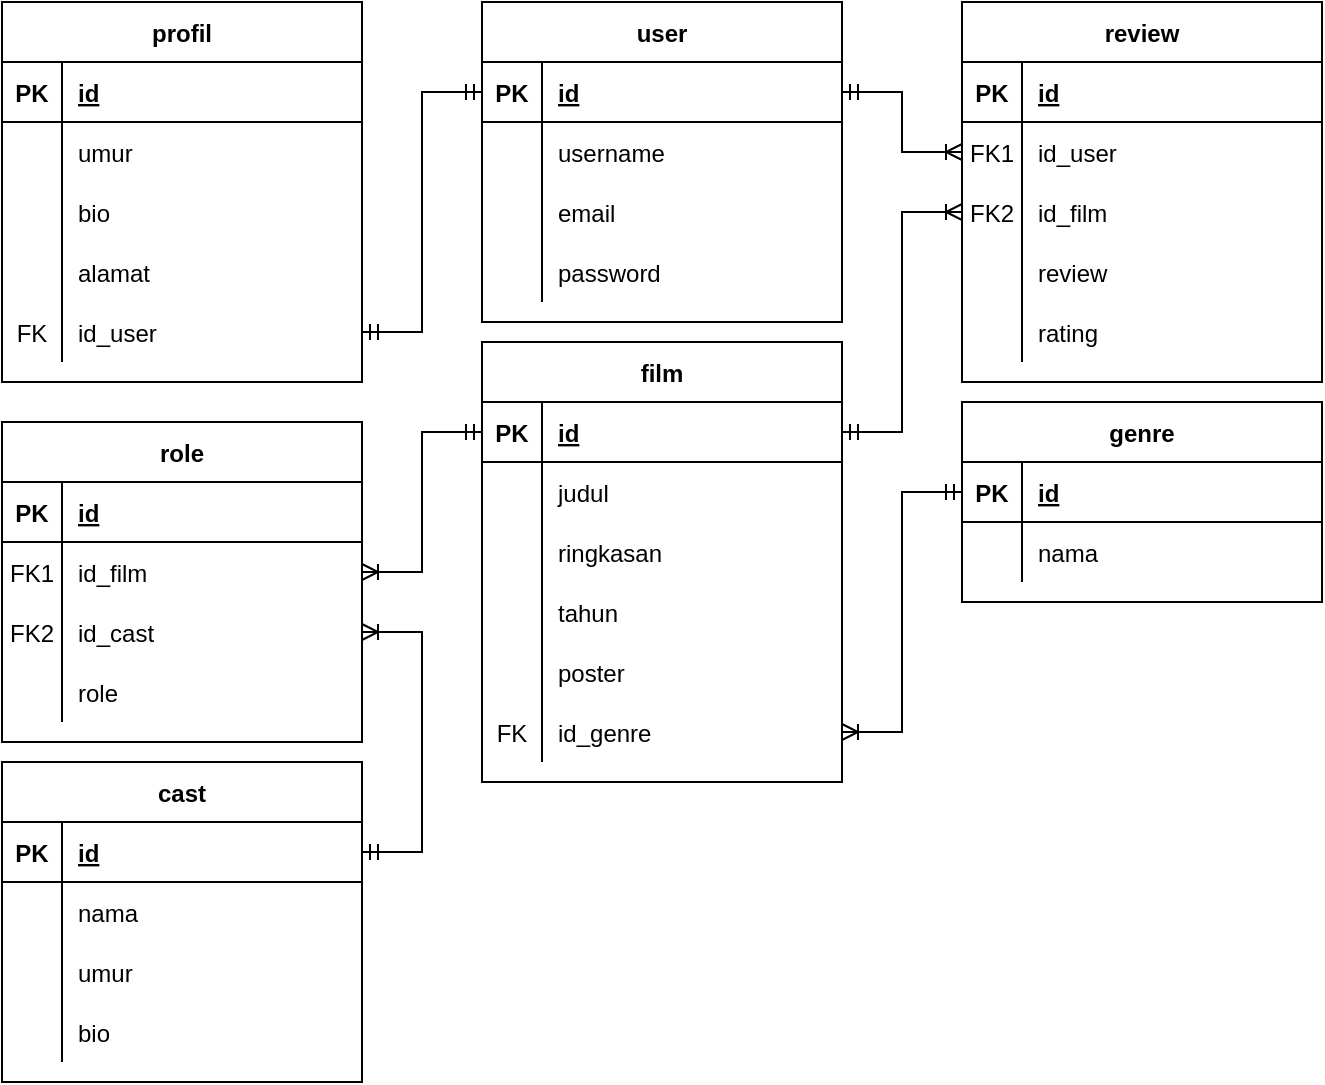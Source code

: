 <mxfile version="18.0.2" type="device"><diagram id="IF0geyJbrgogK6sdRAWx" name="Page-1"><mxGraphModel dx="1104" dy="404" grid="1" gridSize="10" guides="1" tooltips="1" connect="1" arrows="1" fold="1" page="1" pageScale="1" pageWidth="827" pageHeight="1169" math="0" shadow="0"><root><mxCell id="0"/><mxCell id="1" parent="0"/><mxCell id="c_ECfeRhMmFD9z1KkhBh-3" value="profil" style="shape=table;startSize=30;container=1;collapsible=1;childLayout=tableLayout;fixedRows=1;rowLines=0;fontStyle=1;align=center;resizeLast=1;" vertex="1" parent="1"><mxGeometry x="10" y="10" width="180" height="190" as="geometry"/></mxCell><mxCell id="c_ECfeRhMmFD9z1KkhBh-4" value="" style="shape=tableRow;horizontal=0;startSize=0;swimlaneHead=0;swimlaneBody=0;fillColor=none;collapsible=0;dropTarget=0;points=[[0,0.5],[1,0.5]];portConstraint=eastwest;top=0;left=0;right=0;bottom=1;" vertex="1" parent="c_ECfeRhMmFD9z1KkhBh-3"><mxGeometry y="30" width="180" height="30" as="geometry"/></mxCell><mxCell id="c_ECfeRhMmFD9z1KkhBh-5" value="PK" style="shape=partialRectangle;connectable=0;fillColor=none;top=0;left=0;bottom=0;right=0;fontStyle=1;overflow=hidden;" vertex="1" parent="c_ECfeRhMmFD9z1KkhBh-4"><mxGeometry width="30" height="30" as="geometry"><mxRectangle width="30" height="30" as="alternateBounds"/></mxGeometry></mxCell><mxCell id="c_ECfeRhMmFD9z1KkhBh-6" value="id" style="shape=partialRectangle;connectable=0;fillColor=none;top=0;left=0;bottom=0;right=0;align=left;spacingLeft=6;fontStyle=5;overflow=hidden;" vertex="1" parent="c_ECfeRhMmFD9z1KkhBh-4"><mxGeometry x="30" width="150" height="30" as="geometry"><mxRectangle width="150" height="30" as="alternateBounds"/></mxGeometry></mxCell><mxCell id="c_ECfeRhMmFD9z1KkhBh-7" value="" style="shape=tableRow;horizontal=0;startSize=0;swimlaneHead=0;swimlaneBody=0;fillColor=none;collapsible=0;dropTarget=0;points=[[0,0.5],[1,0.5]];portConstraint=eastwest;top=0;left=0;right=0;bottom=0;" vertex="1" parent="c_ECfeRhMmFD9z1KkhBh-3"><mxGeometry y="60" width="180" height="30" as="geometry"/></mxCell><mxCell id="c_ECfeRhMmFD9z1KkhBh-8" value="" style="shape=partialRectangle;connectable=0;fillColor=none;top=0;left=0;bottom=0;right=0;editable=1;overflow=hidden;" vertex="1" parent="c_ECfeRhMmFD9z1KkhBh-7"><mxGeometry width="30" height="30" as="geometry"><mxRectangle width="30" height="30" as="alternateBounds"/></mxGeometry></mxCell><mxCell id="c_ECfeRhMmFD9z1KkhBh-9" value="umur" style="shape=partialRectangle;connectable=0;fillColor=none;top=0;left=0;bottom=0;right=0;align=left;spacingLeft=6;overflow=hidden;" vertex="1" parent="c_ECfeRhMmFD9z1KkhBh-7"><mxGeometry x="30" width="150" height="30" as="geometry"><mxRectangle width="150" height="30" as="alternateBounds"/></mxGeometry></mxCell><mxCell id="c_ECfeRhMmFD9z1KkhBh-10" value="" style="shape=tableRow;horizontal=0;startSize=0;swimlaneHead=0;swimlaneBody=0;fillColor=none;collapsible=0;dropTarget=0;points=[[0,0.5],[1,0.5]];portConstraint=eastwest;top=0;left=0;right=0;bottom=0;" vertex="1" parent="c_ECfeRhMmFD9z1KkhBh-3"><mxGeometry y="90" width="180" height="30" as="geometry"/></mxCell><mxCell id="c_ECfeRhMmFD9z1KkhBh-11" value="" style="shape=partialRectangle;connectable=0;fillColor=none;top=0;left=0;bottom=0;right=0;editable=1;overflow=hidden;" vertex="1" parent="c_ECfeRhMmFD9z1KkhBh-10"><mxGeometry width="30" height="30" as="geometry"><mxRectangle width="30" height="30" as="alternateBounds"/></mxGeometry></mxCell><mxCell id="c_ECfeRhMmFD9z1KkhBh-12" value="bio" style="shape=partialRectangle;connectable=0;fillColor=none;top=0;left=0;bottom=0;right=0;align=left;spacingLeft=6;overflow=hidden;" vertex="1" parent="c_ECfeRhMmFD9z1KkhBh-10"><mxGeometry x="30" width="150" height="30" as="geometry"><mxRectangle width="150" height="30" as="alternateBounds"/></mxGeometry></mxCell><mxCell id="c_ECfeRhMmFD9z1KkhBh-13" value="" style="shape=tableRow;horizontal=0;startSize=0;swimlaneHead=0;swimlaneBody=0;fillColor=none;collapsible=0;dropTarget=0;points=[[0,0.5],[1,0.5]];portConstraint=eastwest;top=0;left=0;right=0;bottom=0;" vertex="1" parent="c_ECfeRhMmFD9z1KkhBh-3"><mxGeometry y="120" width="180" height="30" as="geometry"/></mxCell><mxCell id="c_ECfeRhMmFD9z1KkhBh-14" value="" style="shape=partialRectangle;connectable=0;fillColor=none;top=0;left=0;bottom=0;right=0;editable=1;overflow=hidden;" vertex="1" parent="c_ECfeRhMmFD9z1KkhBh-13"><mxGeometry width="30" height="30" as="geometry"><mxRectangle width="30" height="30" as="alternateBounds"/></mxGeometry></mxCell><mxCell id="c_ECfeRhMmFD9z1KkhBh-15" value="alamat" style="shape=partialRectangle;connectable=0;fillColor=none;top=0;left=0;bottom=0;right=0;align=left;spacingLeft=6;overflow=hidden;" vertex="1" parent="c_ECfeRhMmFD9z1KkhBh-13"><mxGeometry x="30" width="150" height="30" as="geometry"><mxRectangle width="150" height="30" as="alternateBounds"/></mxGeometry></mxCell><mxCell id="c_ECfeRhMmFD9z1KkhBh-88" value="" style="shape=tableRow;horizontal=0;startSize=0;swimlaneHead=0;swimlaneBody=0;fillColor=none;collapsible=0;dropTarget=0;points=[[0,0.5],[1,0.5]];portConstraint=eastwest;top=0;left=0;right=0;bottom=0;" vertex="1" parent="c_ECfeRhMmFD9z1KkhBh-3"><mxGeometry y="150" width="180" height="30" as="geometry"/></mxCell><mxCell id="c_ECfeRhMmFD9z1KkhBh-89" value="FK" style="shape=partialRectangle;connectable=0;fillColor=none;top=0;left=0;bottom=0;right=0;editable=1;overflow=hidden;" vertex="1" parent="c_ECfeRhMmFD9z1KkhBh-88"><mxGeometry width="30" height="30" as="geometry"><mxRectangle width="30" height="30" as="alternateBounds"/></mxGeometry></mxCell><mxCell id="c_ECfeRhMmFD9z1KkhBh-90" value="id_user" style="shape=partialRectangle;connectable=0;fillColor=none;top=0;left=0;bottom=0;right=0;align=left;spacingLeft=6;overflow=hidden;" vertex="1" parent="c_ECfeRhMmFD9z1KkhBh-88"><mxGeometry x="30" width="150" height="30" as="geometry"><mxRectangle width="150" height="30" as="alternateBounds"/></mxGeometry></mxCell><mxCell id="c_ECfeRhMmFD9z1KkhBh-16" value="user" style="shape=table;startSize=30;container=1;collapsible=1;childLayout=tableLayout;fixedRows=1;rowLines=0;fontStyle=1;align=center;resizeLast=1;" vertex="1" parent="1"><mxGeometry x="250" y="10" width="180" height="160" as="geometry"/></mxCell><mxCell id="c_ECfeRhMmFD9z1KkhBh-17" value="" style="shape=tableRow;horizontal=0;startSize=0;swimlaneHead=0;swimlaneBody=0;fillColor=none;collapsible=0;dropTarget=0;points=[[0,0.5],[1,0.5]];portConstraint=eastwest;top=0;left=0;right=0;bottom=1;" vertex="1" parent="c_ECfeRhMmFD9z1KkhBh-16"><mxGeometry y="30" width="180" height="30" as="geometry"/></mxCell><mxCell id="c_ECfeRhMmFD9z1KkhBh-18" value="PK" style="shape=partialRectangle;connectable=0;fillColor=none;top=0;left=0;bottom=0;right=0;fontStyle=1;overflow=hidden;" vertex="1" parent="c_ECfeRhMmFD9z1KkhBh-17"><mxGeometry width="30" height="30" as="geometry"><mxRectangle width="30" height="30" as="alternateBounds"/></mxGeometry></mxCell><mxCell id="c_ECfeRhMmFD9z1KkhBh-19" value="id" style="shape=partialRectangle;connectable=0;fillColor=none;top=0;left=0;bottom=0;right=0;align=left;spacingLeft=6;fontStyle=5;overflow=hidden;" vertex="1" parent="c_ECfeRhMmFD9z1KkhBh-17"><mxGeometry x="30" width="150" height="30" as="geometry"><mxRectangle width="150" height="30" as="alternateBounds"/></mxGeometry></mxCell><mxCell id="c_ECfeRhMmFD9z1KkhBh-20" value="" style="shape=tableRow;horizontal=0;startSize=0;swimlaneHead=0;swimlaneBody=0;fillColor=none;collapsible=0;dropTarget=0;points=[[0,0.5],[1,0.5]];portConstraint=eastwest;top=0;left=0;right=0;bottom=0;" vertex="1" parent="c_ECfeRhMmFD9z1KkhBh-16"><mxGeometry y="60" width="180" height="30" as="geometry"/></mxCell><mxCell id="c_ECfeRhMmFD9z1KkhBh-21" value="" style="shape=partialRectangle;connectable=0;fillColor=none;top=0;left=0;bottom=0;right=0;editable=1;overflow=hidden;" vertex="1" parent="c_ECfeRhMmFD9z1KkhBh-20"><mxGeometry width="30" height="30" as="geometry"><mxRectangle width="30" height="30" as="alternateBounds"/></mxGeometry></mxCell><mxCell id="c_ECfeRhMmFD9z1KkhBh-22" value="username" style="shape=partialRectangle;connectable=0;fillColor=none;top=0;left=0;bottom=0;right=0;align=left;spacingLeft=6;overflow=hidden;" vertex="1" parent="c_ECfeRhMmFD9z1KkhBh-20"><mxGeometry x="30" width="150" height="30" as="geometry"><mxRectangle width="150" height="30" as="alternateBounds"/></mxGeometry></mxCell><mxCell id="c_ECfeRhMmFD9z1KkhBh-23" value="" style="shape=tableRow;horizontal=0;startSize=0;swimlaneHead=0;swimlaneBody=0;fillColor=none;collapsible=0;dropTarget=0;points=[[0,0.5],[1,0.5]];portConstraint=eastwest;top=0;left=0;right=0;bottom=0;" vertex="1" parent="c_ECfeRhMmFD9z1KkhBh-16"><mxGeometry y="90" width="180" height="30" as="geometry"/></mxCell><mxCell id="c_ECfeRhMmFD9z1KkhBh-24" value="" style="shape=partialRectangle;connectable=0;fillColor=none;top=0;left=0;bottom=0;right=0;editable=1;overflow=hidden;" vertex="1" parent="c_ECfeRhMmFD9z1KkhBh-23"><mxGeometry width="30" height="30" as="geometry"><mxRectangle width="30" height="30" as="alternateBounds"/></mxGeometry></mxCell><mxCell id="c_ECfeRhMmFD9z1KkhBh-25" value="email" style="shape=partialRectangle;connectable=0;fillColor=none;top=0;left=0;bottom=0;right=0;align=left;spacingLeft=6;overflow=hidden;" vertex="1" parent="c_ECfeRhMmFD9z1KkhBh-23"><mxGeometry x="30" width="150" height="30" as="geometry"><mxRectangle width="150" height="30" as="alternateBounds"/></mxGeometry></mxCell><mxCell id="c_ECfeRhMmFD9z1KkhBh-26" value="" style="shape=tableRow;horizontal=0;startSize=0;swimlaneHead=0;swimlaneBody=0;fillColor=none;collapsible=0;dropTarget=0;points=[[0,0.5],[1,0.5]];portConstraint=eastwest;top=0;left=0;right=0;bottom=0;" vertex="1" parent="c_ECfeRhMmFD9z1KkhBh-16"><mxGeometry y="120" width="180" height="30" as="geometry"/></mxCell><mxCell id="c_ECfeRhMmFD9z1KkhBh-27" value="" style="shape=partialRectangle;connectable=0;fillColor=none;top=0;left=0;bottom=0;right=0;editable=1;overflow=hidden;" vertex="1" parent="c_ECfeRhMmFD9z1KkhBh-26"><mxGeometry width="30" height="30" as="geometry"><mxRectangle width="30" height="30" as="alternateBounds"/></mxGeometry></mxCell><mxCell id="c_ECfeRhMmFD9z1KkhBh-28" value="password" style="shape=partialRectangle;connectable=0;fillColor=none;top=0;left=0;bottom=0;right=0;align=left;spacingLeft=6;overflow=hidden;" vertex="1" parent="c_ECfeRhMmFD9z1KkhBh-26"><mxGeometry x="30" width="150" height="30" as="geometry"><mxRectangle width="150" height="30" as="alternateBounds"/></mxGeometry></mxCell><mxCell id="c_ECfeRhMmFD9z1KkhBh-29" value="cast" style="shape=table;startSize=30;container=1;collapsible=1;childLayout=tableLayout;fixedRows=1;rowLines=0;fontStyle=1;align=center;resizeLast=1;" vertex="1" parent="1"><mxGeometry x="10" y="390" width="180" height="160" as="geometry"/></mxCell><mxCell id="c_ECfeRhMmFD9z1KkhBh-30" value="" style="shape=tableRow;horizontal=0;startSize=0;swimlaneHead=0;swimlaneBody=0;fillColor=none;collapsible=0;dropTarget=0;points=[[0,0.5],[1,0.5]];portConstraint=eastwest;top=0;left=0;right=0;bottom=1;" vertex="1" parent="c_ECfeRhMmFD9z1KkhBh-29"><mxGeometry y="30" width="180" height="30" as="geometry"/></mxCell><mxCell id="c_ECfeRhMmFD9z1KkhBh-31" value="PK" style="shape=partialRectangle;connectable=0;fillColor=none;top=0;left=0;bottom=0;right=0;fontStyle=1;overflow=hidden;" vertex="1" parent="c_ECfeRhMmFD9z1KkhBh-30"><mxGeometry width="30" height="30" as="geometry"><mxRectangle width="30" height="30" as="alternateBounds"/></mxGeometry></mxCell><mxCell id="c_ECfeRhMmFD9z1KkhBh-32" value="id" style="shape=partialRectangle;connectable=0;fillColor=none;top=0;left=0;bottom=0;right=0;align=left;spacingLeft=6;fontStyle=5;overflow=hidden;" vertex="1" parent="c_ECfeRhMmFD9z1KkhBh-30"><mxGeometry x="30" width="150" height="30" as="geometry"><mxRectangle width="150" height="30" as="alternateBounds"/></mxGeometry></mxCell><mxCell id="c_ECfeRhMmFD9z1KkhBh-33" value="" style="shape=tableRow;horizontal=0;startSize=0;swimlaneHead=0;swimlaneBody=0;fillColor=none;collapsible=0;dropTarget=0;points=[[0,0.5],[1,0.5]];portConstraint=eastwest;top=0;left=0;right=0;bottom=0;" vertex="1" parent="c_ECfeRhMmFD9z1KkhBh-29"><mxGeometry y="60" width="180" height="30" as="geometry"/></mxCell><mxCell id="c_ECfeRhMmFD9z1KkhBh-34" value="" style="shape=partialRectangle;connectable=0;fillColor=none;top=0;left=0;bottom=0;right=0;editable=1;overflow=hidden;" vertex="1" parent="c_ECfeRhMmFD9z1KkhBh-33"><mxGeometry width="30" height="30" as="geometry"><mxRectangle width="30" height="30" as="alternateBounds"/></mxGeometry></mxCell><mxCell id="c_ECfeRhMmFD9z1KkhBh-35" value="nama" style="shape=partialRectangle;connectable=0;fillColor=none;top=0;left=0;bottom=0;right=0;align=left;spacingLeft=6;overflow=hidden;" vertex="1" parent="c_ECfeRhMmFD9z1KkhBh-33"><mxGeometry x="30" width="150" height="30" as="geometry"><mxRectangle width="150" height="30" as="alternateBounds"/></mxGeometry></mxCell><mxCell id="c_ECfeRhMmFD9z1KkhBh-36" value="" style="shape=tableRow;horizontal=0;startSize=0;swimlaneHead=0;swimlaneBody=0;fillColor=none;collapsible=0;dropTarget=0;points=[[0,0.5],[1,0.5]];portConstraint=eastwest;top=0;left=0;right=0;bottom=0;" vertex="1" parent="c_ECfeRhMmFD9z1KkhBh-29"><mxGeometry y="90" width="180" height="30" as="geometry"/></mxCell><mxCell id="c_ECfeRhMmFD9z1KkhBh-37" value="" style="shape=partialRectangle;connectable=0;fillColor=none;top=0;left=0;bottom=0;right=0;editable=1;overflow=hidden;" vertex="1" parent="c_ECfeRhMmFD9z1KkhBh-36"><mxGeometry width="30" height="30" as="geometry"><mxRectangle width="30" height="30" as="alternateBounds"/></mxGeometry></mxCell><mxCell id="c_ECfeRhMmFD9z1KkhBh-38" value="umur" style="shape=partialRectangle;connectable=0;fillColor=none;top=0;left=0;bottom=0;right=0;align=left;spacingLeft=6;overflow=hidden;" vertex="1" parent="c_ECfeRhMmFD9z1KkhBh-36"><mxGeometry x="30" width="150" height="30" as="geometry"><mxRectangle width="150" height="30" as="alternateBounds"/></mxGeometry></mxCell><mxCell id="c_ECfeRhMmFD9z1KkhBh-39" value="" style="shape=tableRow;horizontal=0;startSize=0;swimlaneHead=0;swimlaneBody=0;fillColor=none;collapsible=0;dropTarget=0;points=[[0,0.5],[1,0.5]];portConstraint=eastwest;top=0;left=0;right=0;bottom=0;" vertex="1" parent="c_ECfeRhMmFD9z1KkhBh-29"><mxGeometry y="120" width="180" height="30" as="geometry"/></mxCell><mxCell id="c_ECfeRhMmFD9z1KkhBh-40" value="" style="shape=partialRectangle;connectable=0;fillColor=none;top=0;left=0;bottom=0;right=0;editable=1;overflow=hidden;" vertex="1" parent="c_ECfeRhMmFD9z1KkhBh-39"><mxGeometry width="30" height="30" as="geometry"><mxRectangle width="30" height="30" as="alternateBounds"/></mxGeometry></mxCell><mxCell id="c_ECfeRhMmFD9z1KkhBh-41" value="bio" style="shape=partialRectangle;connectable=0;fillColor=none;top=0;left=0;bottom=0;right=0;align=left;spacingLeft=6;overflow=hidden;" vertex="1" parent="c_ECfeRhMmFD9z1KkhBh-39"><mxGeometry x="30" width="150" height="30" as="geometry"><mxRectangle width="150" height="30" as="alternateBounds"/></mxGeometry></mxCell><mxCell id="c_ECfeRhMmFD9z1KkhBh-42" value="film" style="shape=table;startSize=30;container=1;collapsible=1;childLayout=tableLayout;fixedRows=1;rowLines=0;fontStyle=1;align=center;resizeLast=1;" vertex="1" parent="1"><mxGeometry x="250" y="180" width="180" height="220" as="geometry"/></mxCell><mxCell id="c_ECfeRhMmFD9z1KkhBh-43" value="" style="shape=tableRow;horizontal=0;startSize=0;swimlaneHead=0;swimlaneBody=0;fillColor=none;collapsible=0;dropTarget=0;points=[[0,0.5],[1,0.5]];portConstraint=eastwest;top=0;left=0;right=0;bottom=1;" vertex="1" parent="c_ECfeRhMmFD9z1KkhBh-42"><mxGeometry y="30" width="180" height="30" as="geometry"/></mxCell><mxCell id="c_ECfeRhMmFD9z1KkhBh-44" value="PK" style="shape=partialRectangle;connectable=0;fillColor=none;top=0;left=0;bottom=0;right=0;fontStyle=1;overflow=hidden;" vertex="1" parent="c_ECfeRhMmFD9z1KkhBh-43"><mxGeometry width="30" height="30" as="geometry"><mxRectangle width="30" height="30" as="alternateBounds"/></mxGeometry></mxCell><mxCell id="c_ECfeRhMmFD9z1KkhBh-45" value="id" style="shape=partialRectangle;connectable=0;fillColor=none;top=0;left=0;bottom=0;right=0;align=left;spacingLeft=6;fontStyle=5;overflow=hidden;" vertex="1" parent="c_ECfeRhMmFD9z1KkhBh-43"><mxGeometry x="30" width="150" height="30" as="geometry"><mxRectangle width="150" height="30" as="alternateBounds"/></mxGeometry></mxCell><mxCell id="c_ECfeRhMmFD9z1KkhBh-46" value="" style="shape=tableRow;horizontal=0;startSize=0;swimlaneHead=0;swimlaneBody=0;fillColor=none;collapsible=0;dropTarget=0;points=[[0,0.5],[1,0.5]];portConstraint=eastwest;top=0;left=0;right=0;bottom=0;" vertex="1" parent="c_ECfeRhMmFD9z1KkhBh-42"><mxGeometry y="60" width="180" height="30" as="geometry"/></mxCell><mxCell id="c_ECfeRhMmFD9z1KkhBh-47" value="" style="shape=partialRectangle;connectable=0;fillColor=none;top=0;left=0;bottom=0;right=0;editable=1;overflow=hidden;" vertex="1" parent="c_ECfeRhMmFD9z1KkhBh-46"><mxGeometry width="30" height="30" as="geometry"><mxRectangle width="30" height="30" as="alternateBounds"/></mxGeometry></mxCell><mxCell id="c_ECfeRhMmFD9z1KkhBh-48" value="judul" style="shape=partialRectangle;connectable=0;fillColor=none;top=0;left=0;bottom=0;right=0;align=left;spacingLeft=6;overflow=hidden;" vertex="1" parent="c_ECfeRhMmFD9z1KkhBh-46"><mxGeometry x="30" width="150" height="30" as="geometry"><mxRectangle width="150" height="30" as="alternateBounds"/></mxGeometry></mxCell><mxCell id="c_ECfeRhMmFD9z1KkhBh-49" value="" style="shape=tableRow;horizontal=0;startSize=0;swimlaneHead=0;swimlaneBody=0;fillColor=none;collapsible=0;dropTarget=0;points=[[0,0.5],[1,0.5]];portConstraint=eastwest;top=0;left=0;right=0;bottom=0;" vertex="1" parent="c_ECfeRhMmFD9z1KkhBh-42"><mxGeometry y="90" width="180" height="30" as="geometry"/></mxCell><mxCell id="c_ECfeRhMmFD9z1KkhBh-50" value="" style="shape=partialRectangle;connectable=0;fillColor=none;top=0;left=0;bottom=0;right=0;editable=1;overflow=hidden;" vertex="1" parent="c_ECfeRhMmFD9z1KkhBh-49"><mxGeometry width="30" height="30" as="geometry"><mxRectangle width="30" height="30" as="alternateBounds"/></mxGeometry></mxCell><mxCell id="c_ECfeRhMmFD9z1KkhBh-51" value="ringkasan" style="shape=partialRectangle;connectable=0;fillColor=none;top=0;left=0;bottom=0;right=0;align=left;spacingLeft=6;overflow=hidden;" vertex="1" parent="c_ECfeRhMmFD9z1KkhBh-49"><mxGeometry x="30" width="150" height="30" as="geometry"><mxRectangle width="150" height="30" as="alternateBounds"/></mxGeometry></mxCell><mxCell id="c_ECfeRhMmFD9z1KkhBh-52" value="" style="shape=tableRow;horizontal=0;startSize=0;swimlaneHead=0;swimlaneBody=0;fillColor=none;collapsible=0;dropTarget=0;points=[[0,0.5],[1,0.5]];portConstraint=eastwest;top=0;left=0;right=0;bottom=0;" vertex="1" parent="c_ECfeRhMmFD9z1KkhBh-42"><mxGeometry y="120" width="180" height="30" as="geometry"/></mxCell><mxCell id="c_ECfeRhMmFD9z1KkhBh-53" value="" style="shape=partialRectangle;connectable=0;fillColor=none;top=0;left=0;bottom=0;right=0;editable=1;overflow=hidden;" vertex="1" parent="c_ECfeRhMmFD9z1KkhBh-52"><mxGeometry width="30" height="30" as="geometry"><mxRectangle width="30" height="30" as="alternateBounds"/></mxGeometry></mxCell><mxCell id="c_ECfeRhMmFD9z1KkhBh-54" value="tahun" style="shape=partialRectangle;connectable=0;fillColor=none;top=0;left=0;bottom=0;right=0;align=left;spacingLeft=6;overflow=hidden;" vertex="1" parent="c_ECfeRhMmFD9z1KkhBh-52"><mxGeometry x="30" width="150" height="30" as="geometry"><mxRectangle width="150" height="30" as="alternateBounds"/></mxGeometry></mxCell><mxCell id="c_ECfeRhMmFD9z1KkhBh-55" value="" style="shape=tableRow;horizontal=0;startSize=0;swimlaneHead=0;swimlaneBody=0;fillColor=none;collapsible=0;dropTarget=0;points=[[0,0.5],[1,0.5]];portConstraint=eastwest;top=0;left=0;right=0;bottom=0;" vertex="1" parent="c_ECfeRhMmFD9z1KkhBh-42"><mxGeometry y="150" width="180" height="30" as="geometry"/></mxCell><mxCell id="c_ECfeRhMmFD9z1KkhBh-56" value="" style="shape=partialRectangle;connectable=0;fillColor=none;top=0;left=0;bottom=0;right=0;editable=1;overflow=hidden;" vertex="1" parent="c_ECfeRhMmFD9z1KkhBh-55"><mxGeometry width="30" height="30" as="geometry"><mxRectangle width="30" height="30" as="alternateBounds"/></mxGeometry></mxCell><mxCell id="c_ECfeRhMmFD9z1KkhBh-57" value="poster" style="shape=partialRectangle;connectable=0;fillColor=none;top=0;left=0;bottom=0;right=0;align=left;spacingLeft=6;overflow=hidden;" vertex="1" parent="c_ECfeRhMmFD9z1KkhBh-55"><mxGeometry x="30" width="150" height="30" as="geometry"><mxRectangle width="150" height="30" as="alternateBounds"/></mxGeometry></mxCell><mxCell id="c_ECfeRhMmFD9z1KkhBh-92" value="" style="shape=tableRow;horizontal=0;startSize=0;swimlaneHead=0;swimlaneBody=0;fillColor=none;collapsible=0;dropTarget=0;points=[[0,0.5],[1,0.5]];portConstraint=eastwest;top=0;left=0;right=0;bottom=0;" vertex="1" parent="c_ECfeRhMmFD9z1KkhBh-42"><mxGeometry y="180" width="180" height="30" as="geometry"/></mxCell><mxCell id="c_ECfeRhMmFD9z1KkhBh-93" value="FK" style="shape=partialRectangle;connectable=0;fillColor=none;top=0;left=0;bottom=0;right=0;editable=1;overflow=hidden;" vertex="1" parent="c_ECfeRhMmFD9z1KkhBh-92"><mxGeometry width="30" height="30" as="geometry"><mxRectangle width="30" height="30" as="alternateBounds"/></mxGeometry></mxCell><mxCell id="c_ECfeRhMmFD9z1KkhBh-94" value="id_genre" style="shape=partialRectangle;connectable=0;fillColor=none;top=0;left=0;bottom=0;right=0;align=left;spacingLeft=6;overflow=hidden;" vertex="1" parent="c_ECfeRhMmFD9z1KkhBh-92"><mxGeometry x="30" width="150" height="30" as="geometry"><mxRectangle width="150" height="30" as="alternateBounds"/></mxGeometry></mxCell><mxCell id="c_ECfeRhMmFD9z1KkhBh-58" value="genre" style="shape=table;startSize=30;container=1;collapsible=1;childLayout=tableLayout;fixedRows=1;rowLines=0;fontStyle=1;align=center;resizeLast=1;" vertex="1" parent="1"><mxGeometry x="490" y="210" width="180" height="100" as="geometry"/></mxCell><mxCell id="c_ECfeRhMmFD9z1KkhBh-59" value="" style="shape=tableRow;horizontal=0;startSize=0;swimlaneHead=0;swimlaneBody=0;fillColor=none;collapsible=0;dropTarget=0;points=[[0,0.5],[1,0.5]];portConstraint=eastwest;top=0;left=0;right=0;bottom=1;" vertex="1" parent="c_ECfeRhMmFD9z1KkhBh-58"><mxGeometry y="30" width="180" height="30" as="geometry"/></mxCell><mxCell id="c_ECfeRhMmFD9z1KkhBh-60" value="PK" style="shape=partialRectangle;connectable=0;fillColor=none;top=0;left=0;bottom=0;right=0;fontStyle=1;overflow=hidden;" vertex="1" parent="c_ECfeRhMmFD9z1KkhBh-59"><mxGeometry width="30" height="30" as="geometry"><mxRectangle width="30" height="30" as="alternateBounds"/></mxGeometry></mxCell><mxCell id="c_ECfeRhMmFD9z1KkhBh-61" value="id" style="shape=partialRectangle;connectable=0;fillColor=none;top=0;left=0;bottom=0;right=0;align=left;spacingLeft=6;fontStyle=5;overflow=hidden;" vertex="1" parent="c_ECfeRhMmFD9z1KkhBh-59"><mxGeometry x="30" width="150" height="30" as="geometry"><mxRectangle width="150" height="30" as="alternateBounds"/></mxGeometry></mxCell><mxCell id="c_ECfeRhMmFD9z1KkhBh-62" value="" style="shape=tableRow;horizontal=0;startSize=0;swimlaneHead=0;swimlaneBody=0;fillColor=none;collapsible=0;dropTarget=0;points=[[0,0.5],[1,0.5]];portConstraint=eastwest;top=0;left=0;right=0;bottom=0;" vertex="1" parent="c_ECfeRhMmFD9z1KkhBh-58"><mxGeometry y="60" width="180" height="30" as="geometry"/></mxCell><mxCell id="c_ECfeRhMmFD9z1KkhBh-63" value="" style="shape=partialRectangle;connectable=0;fillColor=none;top=0;left=0;bottom=0;right=0;editable=1;overflow=hidden;" vertex="1" parent="c_ECfeRhMmFD9z1KkhBh-62"><mxGeometry width="30" height="30" as="geometry"><mxRectangle width="30" height="30" as="alternateBounds"/></mxGeometry></mxCell><mxCell id="c_ECfeRhMmFD9z1KkhBh-64" value="nama" style="shape=partialRectangle;connectable=0;fillColor=none;top=0;left=0;bottom=0;right=0;align=left;spacingLeft=6;overflow=hidden;" vertex="1" parent="c_ECfeRhMmFD9z1KkhBh-62"><mxGeometry x="30" width="150" height="30" as="geometry"><mxRectangle width="150" height="30" as="alternateBounds"/></mxGeometry></mxCell><mxCell id="c_ECfeRhMmFD9z1KkhBh-91" value="" style="edgeStyle=entityRelationEdgeStyle;fontSize=12;html=1;endArrow=ERmandOne;startArrow=ERmandOne;rounded=0;" edge="1" parent="1" source="c_ECfeRhMmFD9z1KkhBh-88" target="c_ECfeRhMmFD9z1KkhBh-17"><mxGeometry width="100" height="100" relative="1" as="geometry"><mxPoint x="770" y="280" as="sourcePoint"/><mxPoint x="870" y="180" as="targetPoint"/></mxGeometry></mxCell><mxCell id="c_ECfeRhMmFD9z1KkhBh-96" value="" style="edgeStyle=entityRelationEdgeStyle;fontSize=12;html=1;endArrow=ERoneToMany;startArrow=ERmandOne;rounded=0;" edge="1" parent="1" source="c_ECfeRhMmFD9z1KkhBh-59" target="c_ECfeRhMmFD9z1KkhBh-92"><mxGeometry width="100" height="100" relative="1" as="geometry"><mxPoint x="710" y="300" as="sourcePoint"/><mxPoint x="670" y="360" as="targetPoint"/></mxGeometry></mxCell><mxCell id="c_ECfeRhMmFD9z1KkhBh-97" value="role" style="shape=table;startSize=30;container=1;collapsible=1;childLayout=tableLayout;fixedRows=1;rowLines=0;fontStyle=1;align=center;resizeLast=1;" vertex="1" parent="1"><mxGeometry x="10" y="220" width="180" height="160" as="geometry"/></mxCell><mxCell id="c_ECfeRhMmFD9z1KkhBh-98" value="" style="shape=tableRow;horizontal=0;startSize=0;swimlaneHead=0;swimlaneBody=0;fillColor=none;collapsible=0;dropTarget=0;points=[[0,0.5],[1,0.5]];portConstraint=eastwest;top=0;left=0;right=0;bottom=1;" vertex="1" parent="c_ECfeRhMmFD9z1KkhBh-97"><mxGeometry y="30" width="180" height="30" as="geometry"/></mxCell><mxCell id="c_ECfeRhMmFD9z1KkhBh-99" value="PK" style="shape=partialRectangle;connectable=0;fillColor=none;top=0;left=0;bottom=0;right=0;fontStyle=1;overflow=hidden;" vertex="1" parent="c_ECfeRhMmFD9z1KkhBh-98"><mxGeometry width="30" height="30" as="geometry"><mxRectangle width="30" height="30" as="alternateBounds"/></mxGeometry></mxCell><mxCell id="c_ECfeRhMmFD9z1KkhBh-100" value="id" style="shape=partialRectangle;connectable=0;fillColor=none;top=0;left=0;bottom=0;right=0;align=left;spacingLeft=6;fontStyle=5;overflow=hidden;" vertex="1" parent="c_ECfeRhMmFD9z1KkhBh-98"><mxGeometry x="30" width="150" height="30" as="geometry"><mxRectangle width="150" height="30" as="alternateBounds"/></mxGeometry></mxCell><mxCell id="c_ECfeRhMmFD9z1KkhBh-101" value="" style="shape=tableRow;horizontal=0;startSize=0;swimlaneHead=0;swimlaneBody=0;fillColor=none;collapsible=0;dropTarget=0;points=[[0,0.5],[1,0.5]];portConstraint=eastwest;top=0;left=0;right=0;bottom=0;" vertex="1" parent="c_ECfeRhMmFD9z1KkhBh-97"><mxGeometry y="60" width="180" height="30" as="geometry"/></mxCell><mxCell id="c_ECfeRhMmFD9z1KkhBh-102" value="FK1" style="shape=partialRectangle;connectable=0;fillColor=none;top=0;left=0;bottom=0;right=0;editable=1;overflow=hidden;" vertex="1" parent="c_ECfeRhMmFD9z1KkhBh-101"><mxGeometry width="30" height="30" as="geometry"><mxRectangle width="30" height="30" as="alternateBounds"/></mxGeometry></mxCell><mxCell id="c_ECfeRhMmFD9z1KkhBh-103" value="id_film" style="shape=partialRectangle;connectable=0;fillColor=none;top=0;left=0;bottom=0;right=0;align=left;spacingLeft=6;overflow=hidden;" vertex="1" parent="c_ECfeRhMmFD9z1KkhBh-101"><mxGeometry x="30" width="150" height="30" as="geometry"><mxRectangle width="150" height="30" as="alternateBounds"/></mxGeometry></mxCell><mxCell id="c_ECfeRhMmFD9z1KkhBh-104" value="" style="shape=tableRow;horizontal=0;startSize=0;swimlaneHead=0;swimlaneBody=0;fillColor=none;collapsible=0;dropTarget=0;points=[[0,0.5],[1,0.5]];portConstraint=eastwest;top=0;left=0;right=0;bottom=0;" vertex="1" parent="c_ECfeRhMmFD9z1KkhBh-97"><mxGeometry y="90" width="180" height="30" as="geometry"/></mxCell><mxCell id="c_ECfeRhMmFD9z1KkhBh-105" value="FK2" style="shape=partialRectangle;connectable=0;fillColor=none;top=0;left=0;bottom=0;right=0;editable=1;overflow=hidden;" vertex="1" parent="c_ECfeRhMmFD9z1KkhBh-104"><mxGeometry width="30" height="30" as="geometry"><mxRectangle width="30" height="30" as="alternateBounds"/></mxGeometry></mxCell><mxCell id="c_ECfeRhMmFD9z1KkhBh-106" value="id_cast" style="shape=partialRectangle;connectable=0;fillColor=none;top=0;left=0;bottom=0;right=0;align=left;spacingLeft=6;overflow=hidden;" vertex="1" parent="c_ECfeRhMmFD9z1KkhBh-104"><mxGeometry x="30" width="150" height="30" as="geometry"><mxRectangle width="150" height="30" as="alternateBounds"/></mxGeometry></mxCell><mxCell id="c_ECfeRhMmFD9z1KkhBh-107" value="" style="shape=tableRow;horizontal=0;startSize=0;swimlaneHead=0;swimlaneBody=0;fillColor=none;collapsible=0;dropTarget=0;points=[[0,0.5],[1,0.5]];portConstraint=eastwest;top=0;left=0;right=0;bottom=0;" vertex="1" parent="c_ECfeRhMmFD9z1KkhBh-97"><mxGeometry y="120" width="180" height="30" as="geometry"/></mxCell><mxCell id="c_ECfeRhMmFD9z1KkhBh-108" value="" style="shape=partialRectangle;connectable=0;fillColor=none;top=0;left=0;bottom=0;right=0;editable=1;overflow=hidden;" vertex="1" parent="c_ECfeRhMmFD9z1KkhBh-107"><mxGeometry width="30" height="30" as="geometry"><mxRectangle width="30" height="30" as="alternateBounds"/></mxGeometry></mxCell><mxCell id="c_ECfeRhMmFD9z1KkhBh-109" value="role" style="shape=partialRectangle;connectable=0;fillColor=none;top=0;left=0;bottom=0;right=0;align=left;spacingLeft=6;overflow=hidden;" vertex="1" parent="c_ECfeRhMmFD9z1KkhBh-107"><mxGeometry x="30" width="150" height="30" as="geometry"><mxRectangle width="150" height="30" as="alternateBounds"/></mxGeometry></mxCell><mxCell id="c_ECfeRhMmFD9z1KkhBh-110" value="review" style="shape=table;startSize=30;container=1;collapsible=1;childLayout=tableLayout;fixedRows=1;rowLines=0;fontStyle=1;align=center;resizeLast=1;" vertex="1" parent="1"><mxGeometry x="490" y="10" width="180" height="190" as="geometry"/></mxCell><mxCell id="c_ECfeRhMmFD9z1KkhBh-111" value="" style="shape=tableRow;horizontal=0;startSize=0;swimlaneHead=0;swimlaneBody=0;fillColor=none;collapsible=0;dropTarget=0;points=[[0,0.5],[1,0.5]];portConstraint=eastwest;top=0;left=0;right=0;bottom=1;" vertex="1" parent="c_ECfeRhMmFD9z1KkhBh-110"><mxGeometry y="30" width="180" height="30" as="geometry"/></mxCell><mxCell id="c_ECfeRhMmFD9z1KkhBh-112" value="PK" style="shape=partialRectangle;connectable=0;fillColor=none;top=0;left=0;bottom=0;right=0;fontStyle=1;overflow=hidden;" vertex="1" parent="c_ECfeRhMmFD9z1KkhBh-111"><mxGeometry width="30" height="30" as="geometry"><mxRectangle width="30" height="30" as="alternateBounds"/></mxGeometry></mxCell><mxCell id="c_ECfeRhMmFD9z1KkhBh-113" value="id" style="shape=partialRectangle;connectable=0;fillColor=none;top=0;left=0;bottom=0;right=0;align=left;spacingLeft=6;fontStyle=5;overflow=hidden;" vertex="1" parent="c_ECfeRhMmFD9z1KkhBh-111"><mxGeometry x="30" width="150" height="30" as="geometry"><mxRectangle width="150" height="30" as="alternateBounds"/></mxGeometry></mxCell><mxCell id="c_ECfeRhMmFD9z1KkhBh-114" value="" style="shape=tableRow;horizontal=0;startSize=0;swimlaneHead=0;swimlaneBody=0;fillColor=none;collapsible=0;dropTarget=0;points=[[0,0.5],[1,0.5]];portConstraint=eastwest;top=0;left=0;right=0;bottom=0;" vertex="1" parent="c_ECfeRhMmFD9z1KkhBh-110"><mxGeometry y="60" width="180" height="30" as="geometry"/></mxCell><mxCell id="c_ECfeRhMmFD9z1KkhBh-115" value="FK1" style="shape=partialRectangle;connectable=0;fillColor=none;top=0;left=0;bottom=0;right=0;editable=1;overflow=hidden;" vertex="1" parent="c_ECfeRhMmFD9z1KkhBh-114"><mxGeometry width="30" height="30" as="geometry"><mxRectangle width="30" height="30" as="alternateBounds"/></mxGeometry></mxCell><mxCell id="c_ECfeRhMmFD9z1KkhBh-116" value="id_user" style="shape=partialRectangle;connectable=0;fillColor=none;top=0;left=0;bottom=0;right=0;align=left;spacingLeft=6;overflow=hidden;" vertex="1" parent="c_ECfeRhMmFD9z1KkhBh-114"><mxGeometry x="30" width="150" height="30" as="geometry"><mxRectangle width="150" height="30" as="alternateBounds"/></mxGeometry></mxCell><mxCell id="c_ECfeRhMmFD9z1KkhBh-117" value="" style="shape=tableRow;horizontal=0;startSize=0;swimlaneHead=0;swimlaneBody=0;fillColor=none;collapsible=0;dropTarget=0;points=[[0,0.5],[1,0.5]];portConstraint=eastwest;top=0;left=0;right=0;bottom=0;" vertex="1" parent="c_ECfeRhMmFD9z1KkhBh-110"><mxGeometry y="90" width="180" height="30" as="geometry"/></mxCell><mxCell id="c_ECfeRhMmFD9z1KkhBh-118" value="FK2" style="shape=partialRectangle;connectable=0;fillColor=none;top=0;left=0;bottom=0;right=0;editable=1;overflow=hidden;" vertex="1" parent="c_ECfeRhMmFD9z1KkhBh-117"><mxGeometry width="30" height="30" as="geometry"><mxRectangle width="30" height="30" as="alternateBounds"/></mxGeometry></mxCell><mxCell id="c_ECfeRhMmFD9z1KkhBh-119" value="id_film" style="shape=partialRectangle;connectable=0;fillColor=none;top=0;left=0;bottom=0;right=0;align=left;spacingLeft=6;overflow=hidden;" vertex="1" parent="c_ECfeRhMmFD9z1KkhBh-117"><mxGeometry x="30" width="150" height="30" as="geometry"><mxRectangle width="150" height="30" as="alternateBounds"/></mxGeometry></mxCell><mxCell id="c_ECfeRhMmFD9z1KkhBh-120" value="" style="shape=tableRow;horizontal=0;startSize=0;swimlaneHead=0;swimlaneBody=0;fillColor=none;collapsible=0;dropTarget=0;points=[[0,0.5],[1,0.5]];portConstraint=eastwest;top=0;left=0;right=0;bottom=0;" vertex="1" parent="c_ECfeRhMmFD9z1KkhBh-110"><mxGeometry y="120" width="180" height="30" as="geometry"/></mxCell><mxCell id="c_ECfeRhMmFD9z1KkhBh-121" value="" style="shape=partialRectangle;connectable=0;fillColor=none;top=0;left=0;bottom=0;right=0;editable=1;overflow=hidden;" vertex="1" parent="c_ECfeRhMmFD9z1KkhBh-120"><mxGeometry width="30" height="30" as="geometry"><mxRectangle width="30" height="30" as="alternateBounds"/></mxGeometry></mxCell><mxCell id="c_ECfeRhMmFD9z1KkhBh-122" value="review" style="shape=partialRectangle;connectable=0;fillColor=none;top=0;left=0;bottom=0;right=0;align=left;spacingLeft=6;overflow=hidden;" vertex="1" parent="c_ECfeRhMmFD9z1KkhBh-120"><mxGeometry x="30" width="150" height="30" as="geometry"><mxRectangle width="150" height="30" as="alternateBounds"/></mxGeometry></mxCell><mxCell id="c_ECfeRhMmFD9z1KkhBh-123" value="" style="shape=tableRow;horizontal=0;startSize=0;swimlaneHead=0;swimlaneBody=0;fillColor=none;collapsible=0;dropTarget=0;points=[[0,0.5],[1,0.5]];portConstraint=eastwest;top=0;left=0;right=0;bottom=0;" vertex="1" parent="c_ECfeRhMmFD9z1KkhBh-110"><mxGeometry y="150" width="180" height="30" as="geometry"/></mxCell><mxCell id="c_ECfeRhMmFD9z1KkhBh-124" value="" style="shape=partialRectangle;connectable=0;fillColor=none;top=0;left=0;bottom=0;right=0;editable=1;overflow=hidden;" vertex="1" parent="c_ECfeRhMmFD9z1KkhBh-123"><mxGeometry width="30" height="30" as="geometry"><mxRectangle width="30" height="30" as="alternateBounds"/></mxGeometry></mxCell><mxCell id="c_ECfeRhMmFD9z1KkhBh-125" value="rating" style="shape=partialRectangle;connectable=0;fillColor=none;top=0;left=0;bottom=0;right=0;align=left;spacingLeft=6;overflow=hidden;" vertex="1" parent="c_ECfeRhMmFD9z1KkhBh-123"><mxGeometry x="30" width="150" height="30" as="geometry"><mxRectangle width="150" height="30" as="alternateBounds"/></mxGeometry></mxCell><mxCell id="c_ECfeRhMmFD9z1KkhBh-126" value="" style="edgeStyle=entityRelationEdgeStyle;fontSize=12;html=1;endArrow=ERoneToMany;startArrow=ERmandOne;rounded=0;" edge="1" parent="1" source="c_ECfeRhMmFD9z1KkhBh-17" target="c_ECfeRhMmFD9z1KkhBh-114"><mxGeometry width="100" height="100" relative="1" as="geometry"><mxPoint x="470" y="30" as="sourcePoint"/><mxPoint x="570" y="425" as="targetPoint"/></mxGeometry></mxCell><mxCell id="c_ECfeRhMmFD9z1KkhBh-127" value="" style="edgeStyle=entityRelationEdgeStyle;fontSize=12;html=1;endArrow=ERoneToMany;startArrow=ERmandOne;rounded=0;exitX=1;exitY=0.5;exitDx=0;exitDy=0;" edge="1" parent="1" source="c_ECfeRhMmFD9z1KkhBh-43" target="c_ECfeRhMmFD9z1KkhBh-117"><mxGeometry width="100" height="100" relative="1" as="geometry"><mxPoint x="520" y="360" as="sourcePoint"/><mxPoint x="710" y="160" as="targetPoint"/></mxGeometry></mxCell><mxCell id="c_ECfeRhMmFD9z1KkhBh-128" value="" style="edgeStyle=entityRelationEdgeStyle;fontSize=12;html=1;endArrow=ERoneToMany;startArrow=ERmandOne;rounded=0;" edge="1" parent="1" source="c_ECfeRhMmFD9z1KkhBh-43" target="c_ECfeRhMmFD9z1KkhBh-101"><mxGeometry width="100" height="100" relative="1" as="geometry"><mxPoint x="230" y="340" as="sourcePoint"/><mxPoint x="270" y="380" as="targetPoint"/></mxGeometry></mxCell><mxCell id="c_ECfeRhMmFD9z1KkhBh-129" value="" style="edgeStyle=entityRelationEdgeStyle;fontSize=12;html=1;endArrow=ERoneToMany;startArrow=ERmandOne;rounded=0;" edge="1" parent="1" source="c_ECfeRhMmFD9z1KkhBh-30" target="c_ECfeRhMmFD9z1KkhBh-104"><mxGeometry width="100" height="100" relative="1" as="geometry"><mxPoint x="260" y="235" as="sourcePoint"/><mxPoint x="200" y="305" as="targetPoint"/></mxGeometry></mxCell></root></mxGraphModel></diagram></mxfile>